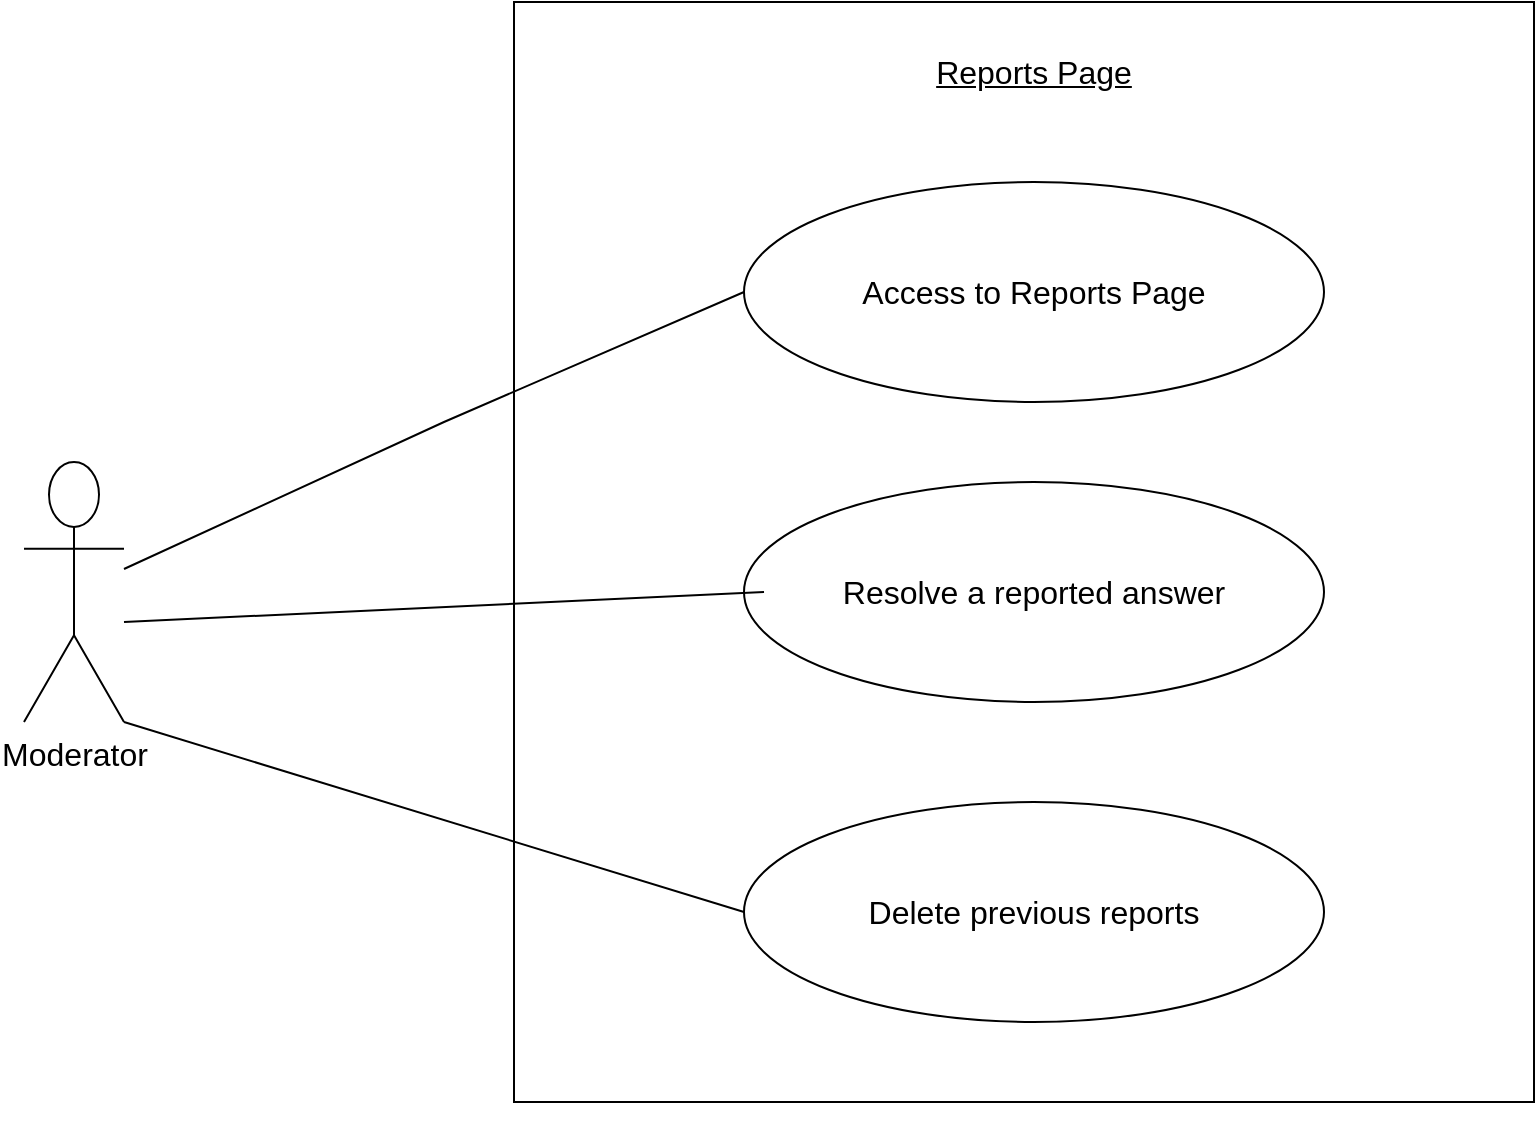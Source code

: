<mxfile version="21.3.6" type="device">
  <diagram id="XXl_H34ab_tyzRmCYt6y" name="Page-1">
    <mxGraphModel dx="1120" dy="452" grid="1" gridSize="10" guides="1" tooltips="1" connect="1" arrows="1" fold="1" page="1" pageScale="2" pageWidth="827" pageHeight="1169" math="0" shadow="0">
      <root>
        <mxCell id="0" />
        <mxCell id="1" parent="0" />
        <mxCell id="3e-l5eqaJC0T7oNDOOS3-1" value="" style="group" vertex="1" connectable="0" parent="1">
          <mxGeometry x="30" y="120" width="755" height="550" as="geometry" />
        </mxCell>
        <mxCell id="3e-l5eqaJC0T7oNDOOS3-2" value="" style="rounded=0;whiteSpace=wrap;html=1;" vertex="1" parent="3e-l5eqaJC0T7oNDOOS3-1">
          <mxGeometry x="245" width="510" height="550" as="geometry" />
        </mxCell>
        <mxCell id="3e-l5eqaJC0T7oNDOOS3-3" value="&lt;font style=&quot;font-size: 16px;&quot;&gt;&lt;u&gt;Reports Page&lt;/u&gt;&lt;/font&gt;" style="text;html=1;strokeColor=none;fillColor=none;align=center;verticalAlign=middle;whiteSpace=wrap;rounded=0;" vertex="1" parent="3e-l5eqaJC0T7oNDOOS3-1">
          <mxGeometry x="360" y="20" width="290" height="30" as="geometry" />
        </mxCell>
        <mxCell id="3e-l5eqaJC0T7oNDOOS3-4" style="edgeStyle=orthogonalEdgeStyle;rounded=0;orthogonalLoop=1;jettySize=auto;html=1;exitX=0.5;exitY=1;exitDx=0;exitDy=0;" edge="1" parent="3e-l5eqaJC0T7oNDOOS3-1" source="3e-l5eqaJC0T7oNDOOS3-2" target="3e-l5eqaJC0T7oNDOOS3-2">
          <mxGeometry relative="1" as="geometry" />
        </mxCell>
        <mxCell id="3e-l5eqaJC0T7oNDOOS3-5" value="" style="group" vertex="1" connectable="0" parent="3e-l5eqaJC0T7oNDOOS3-1">
          <mxGeometry y="90" width="650" height="420" as="geometry" />
        </mxCell>
        <mxCell id="3e-l5eqaJC0T7oNDOOS3-6" value="" style="ellipse;whiteSpace=wrap;html=1;" vertex="1" parent="3e-l5eqaJC0T7oNDOOS3-5">
          <mxGeometry x="360" width="290" height="110" as="geometry" />
        </mxCell>
        <mxCell id="3e-l5eqaJC0T7oNDOOS3-7" value="&lt;font style=&quot;font-size: 16px;&quot;&gt;Access to Reports Page&lt;/font&gt;" style="text;html=1;strokeColor=none;fillColor=none;align=center;verticalAlign=middle;whiteSpace=wrap;rounded=0;" vertex="1" parent="3e-l5eqaJC0T7oNDOOS3-5">
          <mxGeometry x="360" y="40" width="290" height="30" as="geometry" />
        </mxCell>
        <mxCell id="3e-l5eqaJC0T7oNDOOS3-8" value="" style="ellipse;whiteSpace=wrap;html=1;" vertex="1" parent="3e-l5eqaJC0T7oNDOOS3-5">
          <mxGeometry x="360" y="150" width="290" height="110" as="geometry" />
        </mxCell>
        <mxCell id="3e-l5eqaJC0T7oNDOOS3-9" value="&lt;font style=&quot;font-size: 16px;&quot;&gt;Resolve a reported answer&lt;br&gt;&lt;/font&gt;" style="text;html=1;strokeColor=none;fillColor=none;align=center;verticalAlign=middle;whiteSpace=wrap;rounded=0;" vertex="1" parent="3e-l5eqaJC0T7oNDOOS3-5">
          <mxGeometry x="370" y="180" width="270" height="50" as="geometry" />
        </mxCell>
        <mxCell id="3e-l5eqaJC0T7oNDOOS3-10" value="" style="ellipse;whiteSpace=wrap;html=1;" vertex="1" parent="3e-l5eqaJC0T7oNDOOS3-5">
          <mxGeometry x="360" y="310" width="290" height="110" as="geometry" />
        </mxCell>
        <mxCell id="3e-l5eqaJC0T7oNDOOS3-11" value="&lt;font style=&quot;font-size: 16px;&quot;&gt;Delete previous reports&lt;br&gt;&lt;/font&gt;" style="text;html=1;strokeColor=none;fillColor=none;align=center;verticalAlign=middle;whiteSpace=wrap;rounded=0;" vertex="1" parent="3e-l5eqaJC0T7oNDOOS3-5">
          <mxGeometry x="360" y="350" width="290" height="30" as="geometry" />
        </mxCell>
        <mxCell id="3e-l5eqaJC0T7oNDOOS3-12" value="Moderator" style="shape=umlActor;verticalLabelPosition=bottom;verticalAlign=top;html=1;outlineConnect=0;fontSize=16;align=center;" vertex="1" parent="3e-l5eqaJC0T7oNDOOS3-5">
          <mxGeometry y="140" width="50" height="130" as="geometry" />
        </mxCell>
        <mxCell id="3e-l5eqaJC0T7oNDOOS3-13" value="" style="endArrow=none;html=1;rounded=0;entryX=0;entryY=0.5;entryDx=0;entryDy=0;" edge="1" parent="3e-l5eqaJC0T7oNDOOS3-5" source="3e-l5eqaJC0T7oNDOOS3-12" target="3e-l5eqaJC0T7oNDOOS3-7">
          <mxGeometry width="50" height="50" relative="1" as="geometry">
            <mxPoint x="440" y="110" as="sourcePoint" />
            <mxPoint x="140" y="-20" as="targetPoint" />
            <Array as="points">
              <mxPoint x="210" y="120" />
            </Array>
          </mxGeometry>
        </mxCell>
        <mxCell id="3e-l5eqaJC0T7oNDOOS3-14" value="" style="endArrow=none;html=1;rounded=0;entryX=0;entryY=0.5;entryDx=0;entryDy=0;" edge="1" parent="3e-l5eqaJC0T7oNDOOS3-5" target="3e-l5eqaJC0T7oNDOOS3-9">
          <mxGeometry width="50" height="50" relative="1" as="geometry">
            <mxPoint x="50" y="220" as="sourcePoint" />
            <mxPoint x="360" y="81" as="targetPoint" />
            <Array as="points" />
          </mxGeometry>
        </mxCell>
        <mxCell id="3e-l5eqaJC0T7oNDOOS3-15" value="" style="endArrow=none;html=1;rounded=0;entryX=0;entryY=0.5;entryDx=0;entryDy=0;exitX=1;exitY=1;exitDx=0;exitDy=0;exitPerimeter=0;" edge="1" parent="3e-l5eqaJC0T7oNDOOS3-5" source="3e-l5eqaJC0T7oNDOOS3-12" target="3e-l5eqaJC0T7oNDOOS3-11">
          <mxGeometry width="50" height="50" relative="1" as="geometry">
            <mxPoint x="440" y="240" as="sourcePoint" />
            <mxPoint x="490" y="190" as="targetPoint" />
          </mxGeometry>
        </mxCell>
      </root>
    </mxGraphModel>
  </diagram>
</mxfile>
